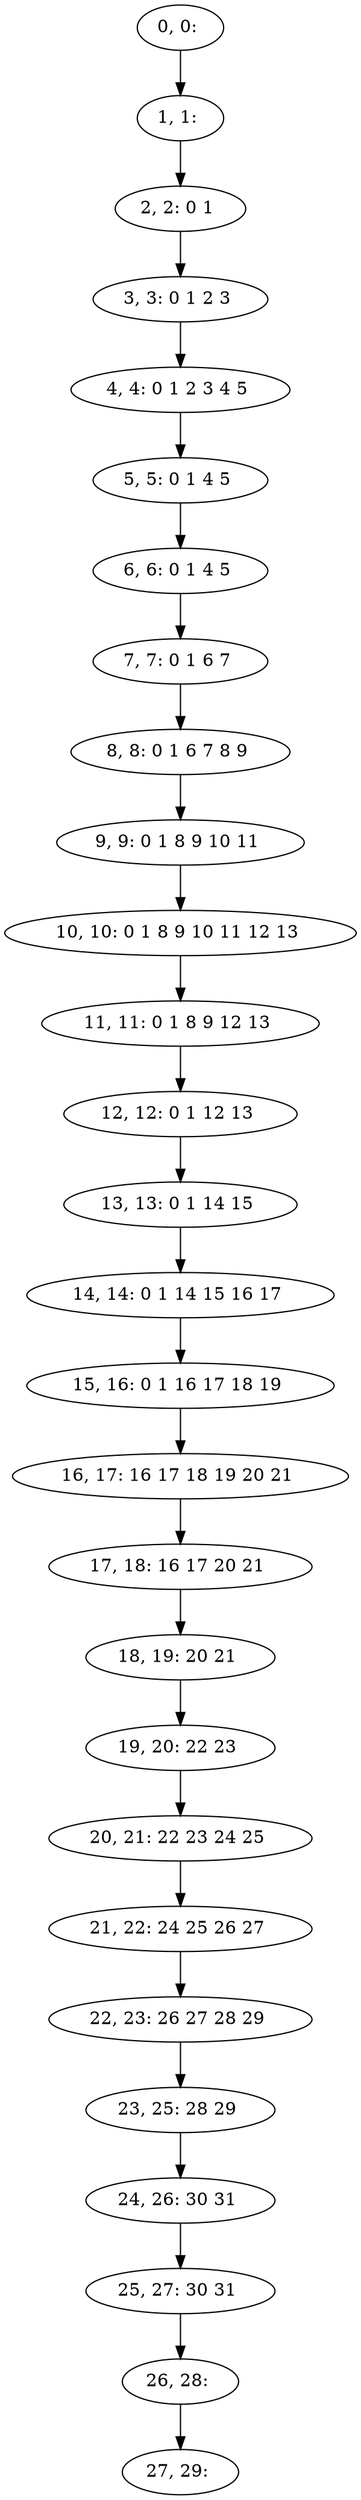 digraph G {
0[label="0, 0: "];
1[label="1, 1: "];
2[label="2, 2: 0 1 "];
3[label="3, 3: 0 1 2 3 "];
4[label="4, 4: 0 1 2 3 4 5 "];
5[label="5, 5: 0 1 4 5 "];
6[label="6, 6: 0 1 4 5 "];
7[label="7, 7: 0 1 6 7 "];
8[label="8, 8: 0 1 6 7 8 9 "];
9[label="9, 9: 0 1 8 9 10 11 "];
10[label="10, 10: 0 1 8 9 10 11 12 13 "];
11[label="11, 11: 0 1 8 9 12 13 "];
12[label="12, 12: 0 1 12 13 "];
13[label="13, 13: 0 1 14 15 "];
14[label="14, 14: 0 1 14 15 16 17 "];
15[label="15, 16: 0 1 16 17 18 19 "];
16[label="16, 17: 16 17 18 19 20 21 "];
17[label="17, 18: 16 17 20 21 "];
18[label="18, 19: 20 21 "];
19[label="19, 20: 22 23 "];
20[label="20, 21: 22 23 24 25 "];
21[label="21, 22: 24 25 26 27 "];
22[label="22, 23: 26 27 28 29 "];
23[label="23, 25: 28 29 "];
24[label="24, 26: 30 31 "];
25[label="25, 27: 30 31 "];
26[label="26, 28: "];
27[label="27, 29: "];
0->1 ;
1->2 ;
2->3 ;
3->4 ;
4->5 ;
5->6 ;
6->7 ;
7->8 ;
8->9 ;
9->10 ;
10->11 ;
11->12 ;
12->13 ;
13->14 ;
14->15 ;
15->16 ;
16->17 ;
17->18 ;
18->19 ;
19->20 ;
20->21 ;
21->22 ;
22->23 ;
23->24 ;
24->25 ;
25->26 ;
26->27 ;
}

